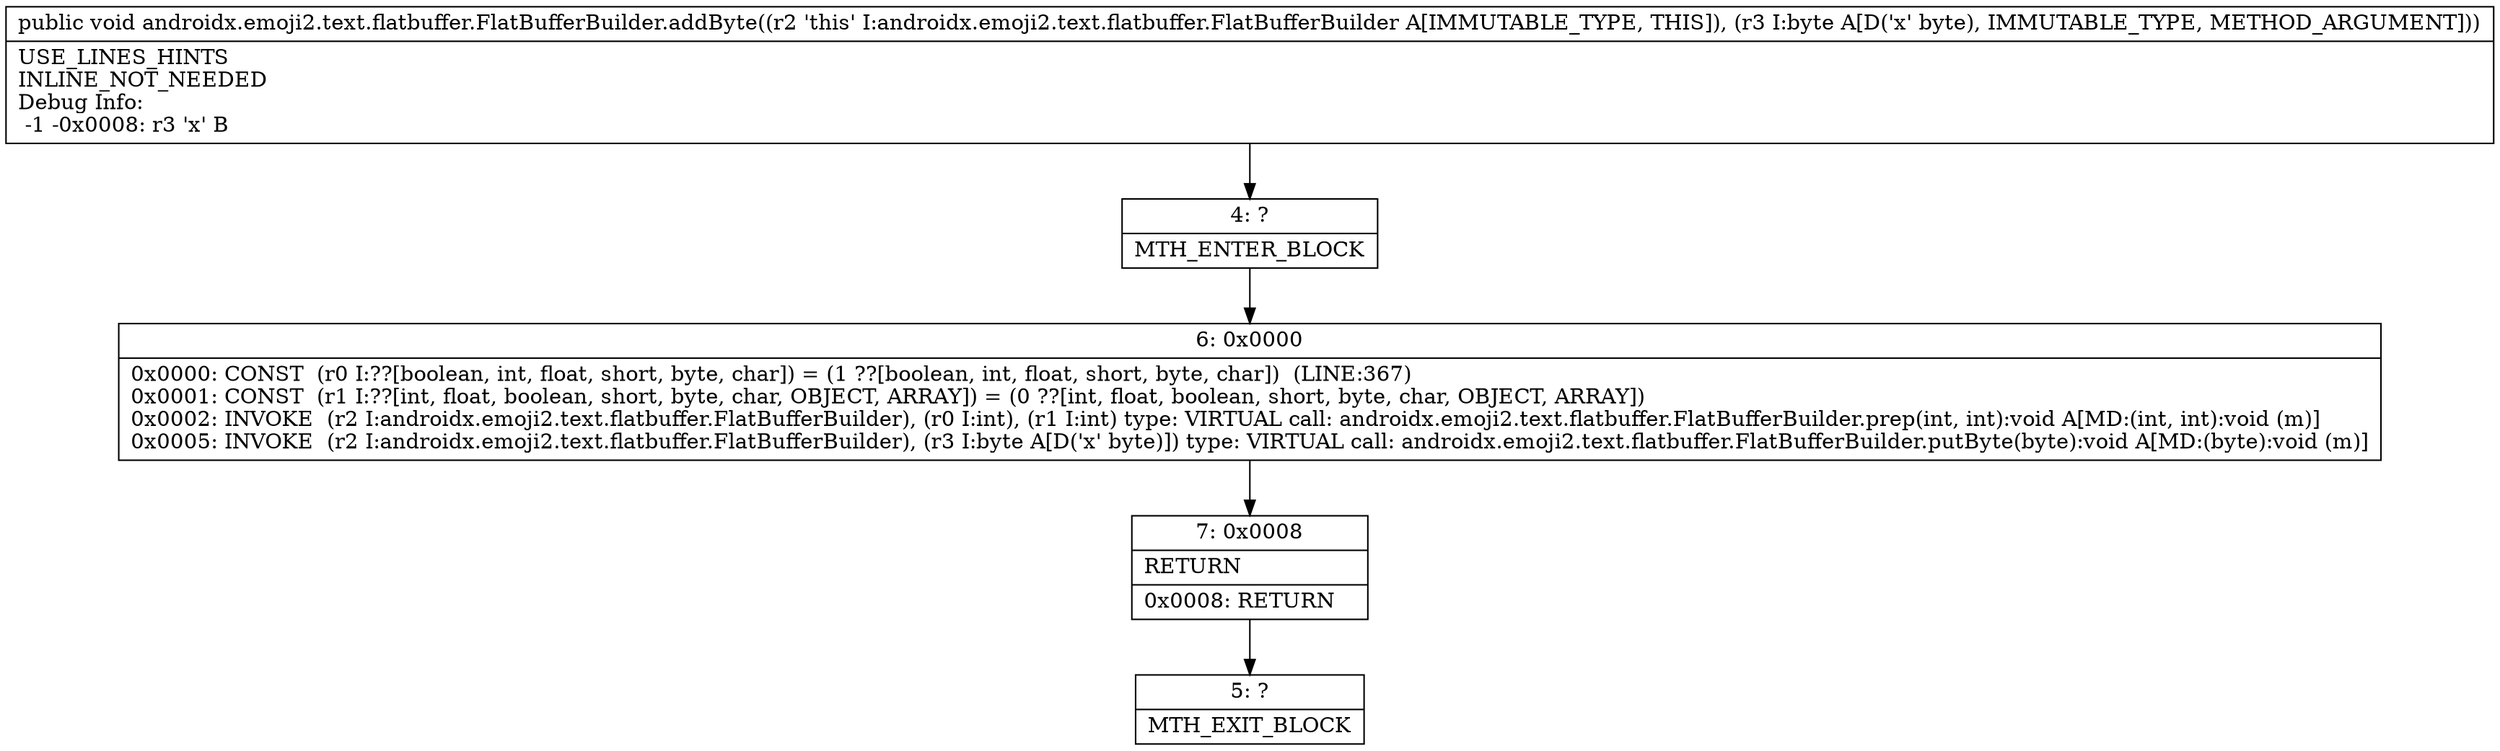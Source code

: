 digraph "CFG forandroidx.emoji2.text.flatbuffer.FlatBufferBuilder.addByte(B)V" {
Node_4 [shape=record,label="{4\:\ ?|MTH_ENTER_BLOCK\l}"];
Node_6 [shape=record,label="{6\:\ 0x0000|0x0000: CONST  (r0 I:??[boolean, int, float, short, byte, char]) = (1 ??[boolean, int, float, short, byte, char])  (LINE:367)\l0x0001: CONST  (r1 I:??[int, float, boolean, short, byte, char, OBJECT, ARRAY]) = (0 ??[int, float, boolean, short, byte, char, OBJECT, ARRAY]) \l0x0002: INVOKE  (r2 I:androidx.emoji2.text.flatbuffer.FlatBufferBuilder), (r0 I:int), (r1 I:int) type: VIRTUAL call: androidx.emoji2.text.flatbuffer.FlatBufferBuilder.prep(int, int):void A[MD:(int, int):void (m)]\l0x0005: INVOKE  (r2 I:androidx.emoji2.text.flatbuffer.FlatBufferBuilder), (r3 I:byte A[D('x' byte)]) type: VIRTUAL call: androidx.emoji2.text.flatbuffer.FlatBufferBuilder.putByte(byte):void A[MD:(byte):void (m)]\l}"];
Node_7 [shape=record,label="{7\:\ 0x0008|RETURN\l|0x0008: RETURN   \l}"];
Node_5 [shape=record,label="{5\:\ ?|MTH_EXIT_BLOCK\l}"];
MethodNode[shape=record,label="{public void androidx.emoji2.text.flatbuffer.FlatBufferBuilder.addByte((r2 'this' I:androidx.emoji2.text.flatbuffer.FlatBufferBuilder A[IMMUTABLE_TYPE, THIS]), (r3 I:byte A[D('x' byte), IMMUTABLE_TYPE, METHOD_ARGUMENT]))  | USE_LINES_HINTS\lINLINE_NOT_NEEDED\lDebug Info:\l  \-1 \-0x0008: r3 'x' B\l}"];
MethodNode -> Node_4;Node_4 -> Node_6;
Node_6 -> Node_7;
Node_7 -> Node_5;
}

